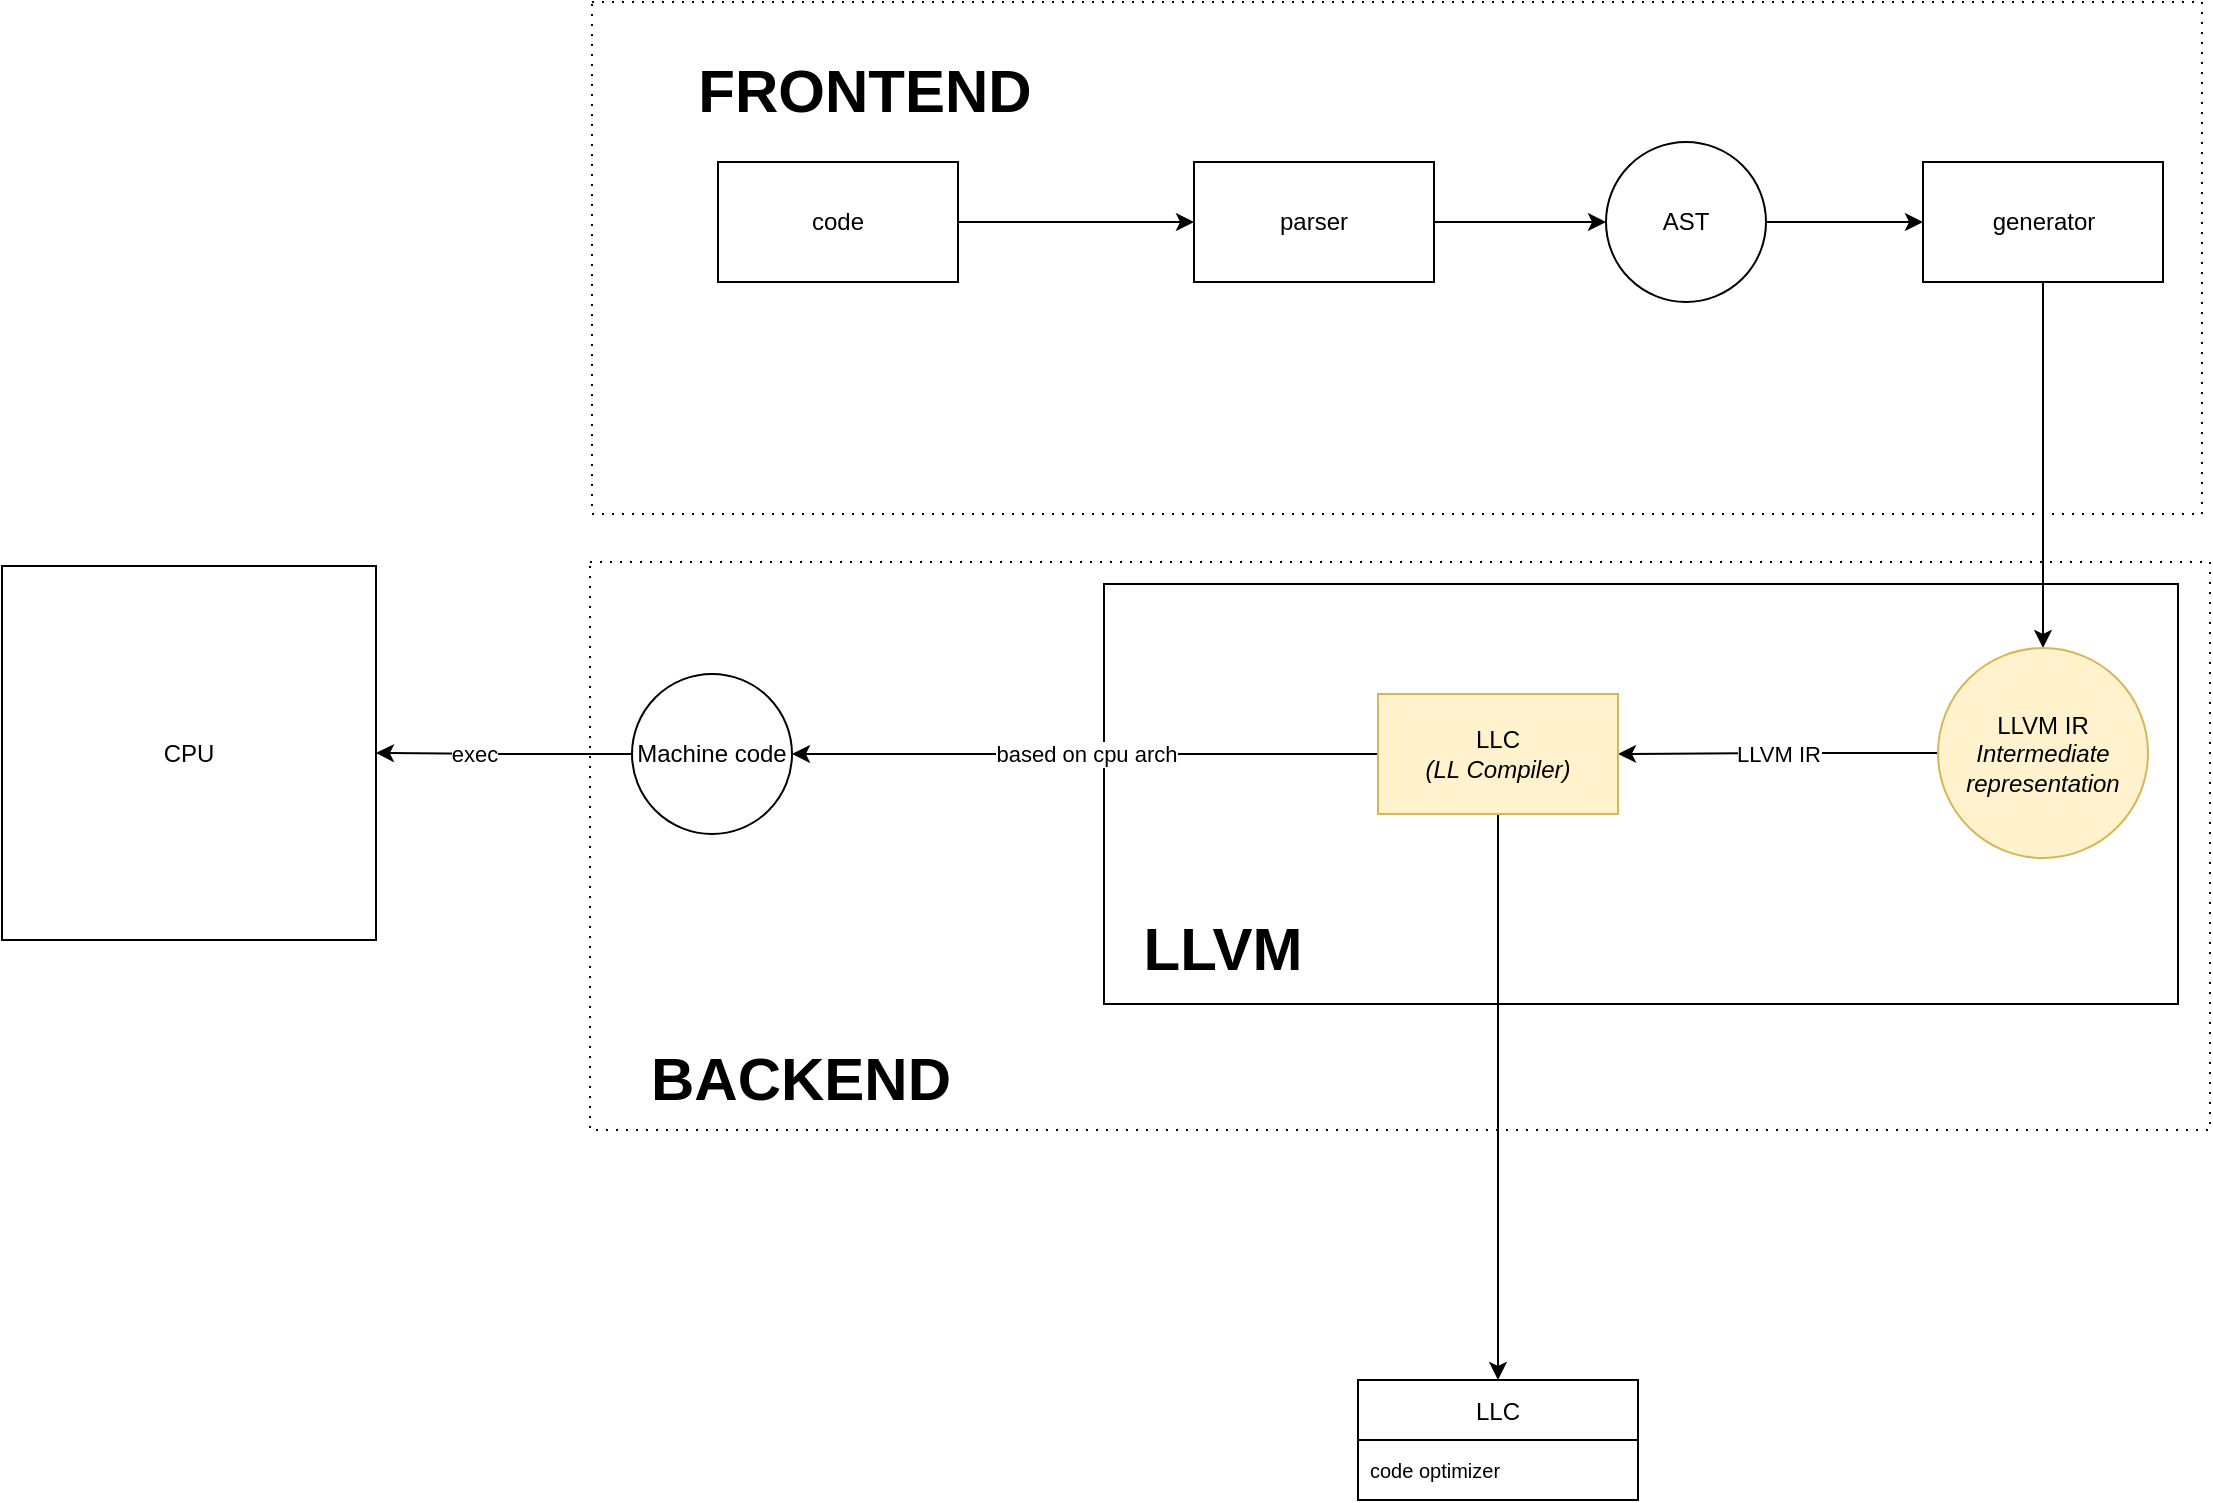 <mxfile version="20.0.1" type="device"><diagram id="B65rYmvIoPzFbNVXu5YL" name="Page-1"><mxGraphModel dx="2184" dy="844" grid="0" gridSize="10" guides="1" tooltips="1" connect="1" arrows="1" fold="1" page="0" pageScale="1" pageWidth="850" pageHeight="1100" background="none" math="0" shadow="0"><root><mxCell id="0"/><mxCell id="1" parent="0"/><mxCell id="HmodDvecq-rsoCC1i0yY-39" value="" style="rounded=0;whiteSpace=wrap;html=1;fillColor=none;dashed=1;dashPattern=1 4;" parent="1" vertex="1"><mxGeometry x="-249" y="351" width="810" height="284" as="geometry"/></mxCell><mxCell id="HmodDvecq-rsoCC1i0yY-36" value="" style="rounded=0;whiteSpace=wrap;html=1;fillColor=none;dashed=1;dashPattern=1 4;" parent="1" vertex="1"><mxGeometry x="-248" y="71" width="805" height="256" as="geometry"/></mxCell><mxCell id="HmodDvecq-rsoCC1i0yY-22" value="" style="rounded=0;whiteSpace=wrap;html=1;fillColor=none;" parent="1" vertex="1"><mxGeometry x="8" y="362" width="537" height="210" as="geometry"/></mxCell><mxCell id="HmodDvecq-rsoCC1i0yY-10" style="edgeStyle=orthogonalEdgeStyle;rounded=0;orthogonalLoop=1;jettySize=auto;html=1;" parent="1" source="HmodDvecq-rsoCC1i0yY-1" target="HmodDvecq-rsoCC1i0yY-2" edge="1"><mxGeometry relative="1" as="geometry"/></mxCell><mxCell id="HmodDvecq-rsoCC1i0yY-1" value="code" style="rounded=0;whiteSpace=wrap;html=1;" parent="1" vertex="1"><mxGeometry x="-185" y="151" width="120" height="60" as="geometry"/></mxCell><mxCell id="HmodDvecq-rsoCC1i0yY-11" style="edgeStyle=orthogonalEdgeStyle;rounded=0;orthogonalLoop=1;jettySize=auto;html=1;" parent="1" source="HmodDvecq-rsoCC1i0yY-2" target="HmodDvecq-rsoCC1i0yY-3" edge="1"><mxGeometry relative="1" as="geometry"/></mxCell><mxCell id="HmodDvecq-rsoCC1i0yY-2" value="parser" style="rounded=0;whiteSpace=wrap;html=1;" parent="1" vertex="1"><mxGeometry x="53" y="151" width="120" height="60" as="geometry"/></mxCell><mxCell id="HmodDvecq-rsoCC1i0yY-43" style="edgeStyle=orthogonalEdgeStyle;rounded=0;orthogonalLoop=1;jettySize=auto;html=1;fontSize=10;" parent="1" source="HmodDvecq-rsoCC1i0yY-3" target="HmodDvecq-rsoCC1i0yY-4" edge="1"><mxGeometry relative="1" as="geometry"/></mxCell><mxCell id="HmodDvecq-rsoCC1i0yY-3" value="AST" style="ellipse;whiteSpace=wrap;html=1;aspect=fixed;" parent="1" vertex="1"><mxGeometry x="259" y="141" width="80" height="80" as="geometry"/></mxCell><mxCell id="HmodDvecq-rsoCC1i0yY-14" style="edgeStyle=orthogonalEdgeStyle;rounded=0;orthogonalLoop=1;jettySize=auto;html=1;" parent="1" source="HmodDvecq-rsoCC1i0yY-4" target="HmodDvecq-rsoCC1i0yY-6" edge="1"><mxGeometry relative="1" as="geometry"/></mxCell><mxCell id="HmodDvecq-rsoCC1i0yY-4" value="generator" style="rounded=0;whiteSpace=wrap;html=1;" parent="1" vertex="1"><mxGeometry x="417.5" y="151" width="120" height="60" as="geometry"/></mxCell><mxCell id="HmodDvecq-rsoCC1i0yY-15" value="LLVM IR" style="edgeStyle=orthogonalEdgeStyle;rounded=0;orthogonalLoop=1;jettySize=auto;html=1;" parent="1" source="HmodDvecq-rsoCC1i0yY-6" target="HmodDvecq-rsoCC1i0yY-7" edge="1"><mxGeometry relative="1" as="geometry"/></mxCell><mxCell id="HmodDvecq-rsoCC1i0yY-6" value="LLVM IR&lt;br&gt;&lt;i&gt;Intermediate representation&lt;/i&gt;" style="ellipse;whiteSpace=wrap;html=1;aspect=fixed;fillColor=#fff2cc;strokeColor=#d6b656;" parent="1" vertex="1"><mxGeometry x="425" y="394" width="105" height="105" as="geometry"/></mxCell><mxCell id="HmodDvecq-rsoCC1i0yY-17" value="based on cpu arch" style="edgeStyle=orthogonalEdgeStyle;rounded=0;orthogonalLoop=1;jettySize=auto;html=1;" parent="1" source="HmodDvecq-rsoCC1i0yY-7" target="HmodDvecq-rsoCC1i0yY-8" edge="1"><mxGeometry relative="1" as="geometry"/></mxCell><mxCell id="HmodDvecq-rsoCC1i0yY-35" style="edgeStyle=orthogonalEdgeStyle;rounded=0;orthogonalLoop=1;jettySize=auto;html=1;fontSize=10;" parent="1" source="HmodDvecq-rsoCC1i0yY-7" target="HmodDvecq-rsoCC1i0yY-31" edge="1"><mxGeometry relative="1" as="geometry"/></mxCell><mxCell id="HmodDvecq-rsoCC1i0yY-7" value="LLC&lt;br&gt;&lt;i&gt;(LL Compiler)&lt;/i&gt;" style="rounded=0;whiteSpace=wrap;html=1;fillColor=#fff2cc;strokeColor=#d6b656;" parent="1" vertex="1"><mxGeometry x="145" y="417" width="120" height="60" as="geometry"/></mxCell><mxCell id="HmodDvecq-rsoCC1i0yY-18" value="exec" style="edgeStyle=orthogonalEdgeStyle;rounded=0;orthogonalLoop=1;jettySize=auto;html=1;" parent="1" source="HmodDvecq-rsoCC1i0yY-8" target="HmodDvecq-rsoCC1i0yY-9" edge="1"><mxGeometry x="0.248" relative="1" as="geometry"><mxPoint as="offset"/></mxGeometry></mxCell><mxCell id="HmodDvecq-rsoCC1i0yY-8" value="Machine code" style="ellipse;whiteSpace=wrap;html=1;aspect=fixed;" parent="1" vertex="1"><mxGeometry x="-228" y="407" width="80" height="80" as="geometry"/></mxCell><mxCell id="HmodDvecq-rsoCC1i0yY-9" value="CPU" style="whiteSpace=wrap;html=1;aspect=fixed;" parent="1" vertex="1"><mxGeometry x="-543" y="353" width="187" height="187" as="geometry"/></mxCell><mxCell id="HmodDvecq-rsoCC1i0yY-23" value="&lt;b&gt;&lt;font style=&quot;font-size: 30px;&quot;&gt;LLVM&lt;/font&gt;&lt;/b&gt;" style="text;html=1;strokeColor=none;fillColor=none;align=center;verticalAlign=middle;whiteSpace=wrap;rounded=0;dashed=1;dashPattern=1 4;" parent="1" vertex="1"><mxGeometry x="31" y="529" width="73" height="30" as="geometry"/></mxCell><mxCell id="HmodDvecq-rsoCC1i0yY-31" value="LLC" style="swimlane;fontStyle=0;childLayout=stackLayout;horizontal=1;startSize=30;horizontalStack=0;resizeParent=1;resizeParentMax=0;resizeLast=0;collapsible=1;marginBottom=0;fontSize=12;fillColor=none;" parent="1" vertex="1"><mxGeometry x="135" y="760" width="140" height="60" as="geometry"/></mxCell><mxCell id="HmodDvecq-rsoCC1i0yY-32" value="code optimizer" style="text;strokeColor=none;fillColor=none;align=left;verticalAlign=middle;spacingLeft=4;spacingRight=4;overflow=hidden;points=[[0,0.5],[1,0.5]];portConstraint=eastwest;rotatable=0;dashed=1;dashPattern=1 4;fontSize=10;" parent="HmodDvecq-rsoCC1i0yY-31" vertex="1"><mxGeometry y="30" width="140" height="30" as="geometry"/></mxCell><mxCell id="HmodDvecq-rsoCC1i0yY-37" value="&lt;b&gt;&lt;font style=&quot;font-size: 30px;&quot;&gt;FRONTEND&lt;/font&gt;&lt;/b&gt;" style="text;html=1;strokeColor=none;fillColor=none;align=center;verticalAlign=middle;whiteSpace=wrap;rounded=0;dashed=1;dashPattern=1 4;" parent="1" vertex="1"><mxGeometry x="-231" y="100" width="239" height="30" as="geometry"/></mxCell><mxCell id="HmodDvecq-rsoCC1i0yY-40" value="&lt;b&gt;&lt;font style=&quot;font-size: 30px;&quot;&gt;BACKEND&lt;/font&gt;&lt;/b&gt;" style="text;html=1;strokeColor=none;fillColor=none;align=center;verticalAlign=middle;whiteSpace=wrap;rounded=0;dashed=1;dashPattern=1 4;" parent="1" vertex="1"><mxGeometry x="-263" y="594" width="239" height="30" as="geometry"/></mxCell></root></mxGraphModel></diagram></mxfile>